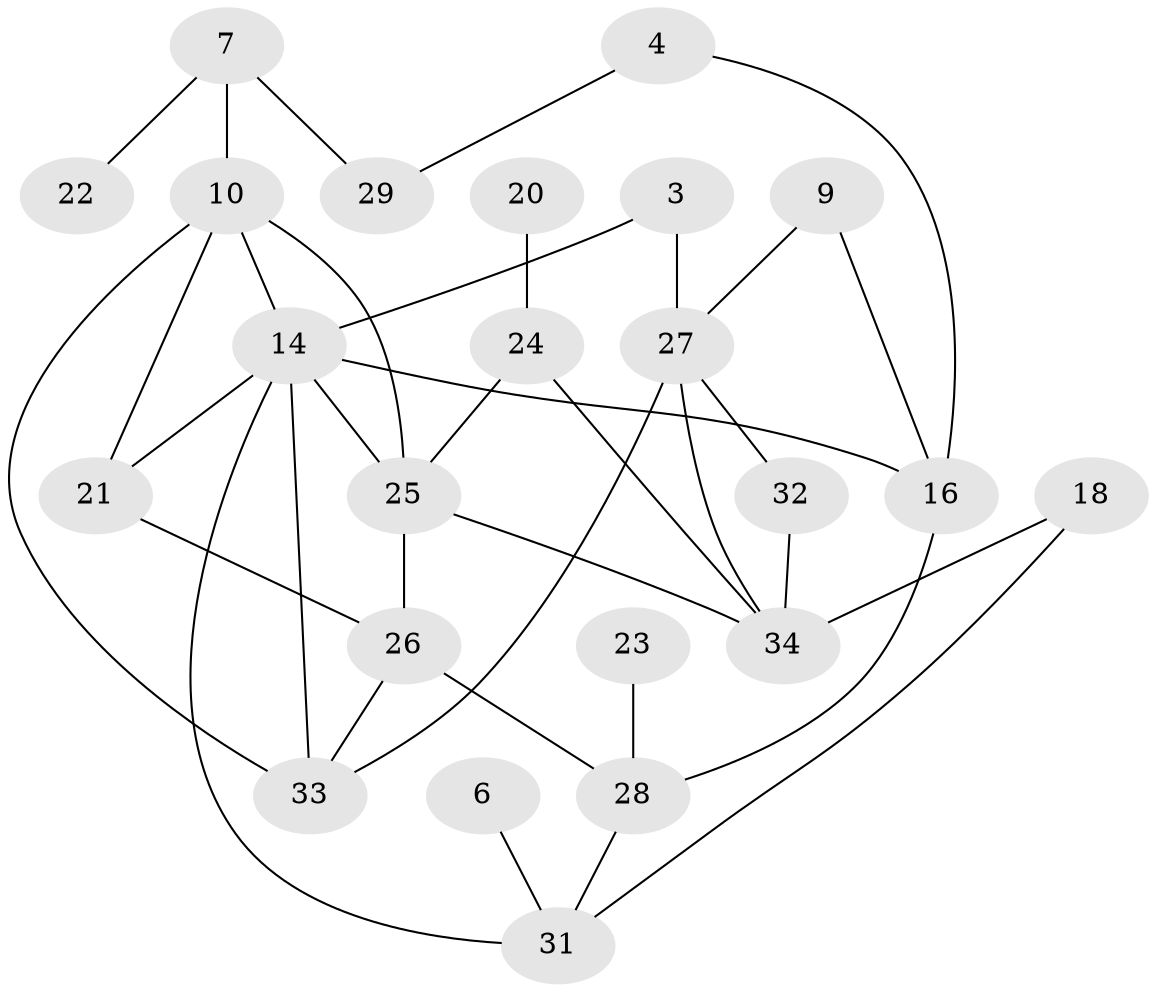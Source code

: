 // original degree distribution, {3: 0.17647058823529413, 4: 0.14705882352941177, 0: 0.1323529411764706, 2: 0.22058823529411764, 1: 0.2647058823529412, 5: 0.058823529411764705}
// Generated by graph-tools (version 1.1) at 2025/00/03/09/25 03:00:50]
// undirected, 23 vertices, 36 edges
graph export_dot {
graph [start="1"]
  node [color=gray90,style=filled];
  3;
  4;
  6;
  7;
  9;
  10;
  14;
  16;
  18;
  20;
  21;
  22;
  23;
  24;
  25;
  26;
  27;
  28;
  29;
  31;
  32;
  33;
  34;
  3 -- 14 [weight=1.0];
  3 -- 27 [weight=1.0];
  4 -- 16 [weight=1.0];
  4 -- 29 [weight=1.0];
  6 -- 31 [weight=1.0];
  7 -- 10 [weight=1.0];
  7 -- 22 [weight=1.0];
  7 -- 29 [weight=1.0];
  9 -- 16 [weight=1.0];
  9 -- 27 [weight=1.0];
  10 -- 14 [weight=1.0];
  10 -- 21 [weight=1.0];
  10 -- 25 [weight=1.0];
  10 -- 33 [weight=1.0];
  14 -- 16 [weight=1.0];
  14 -- 21 [weight=1.0];
  14 -- 25 [weight=1.0];
  14 -- 31 [weight=1.0];
  14 -- 33 [weight=1.0];
  16 -- 28 [weight=1.0];
  18 -- 31 [weight=1.0];
  18 -- 34 [weight=1.0];
  20 -- 24 [weight=1.0];
  21 -- 26 [weight=1.0];
  23 -- 28 [weight=1.0];
  24 -- 25 [weight=1.0];
  24 -- 34 [weight=1.0];
  25 -- 26 [weight=1.0];
  25 -- 34 [weight=1.0];
  26 -- 28 [weight=1.0];
  26 -- 33 [weight=1.0];
  27 -- 32 [weight=1.0];
  27 -- 33 [weight=1.0];
  27 -- 34 [weight=1.0];
  28 -- 31 [weight=1.0];
  32 -- 34 [weight=1.0];
}
